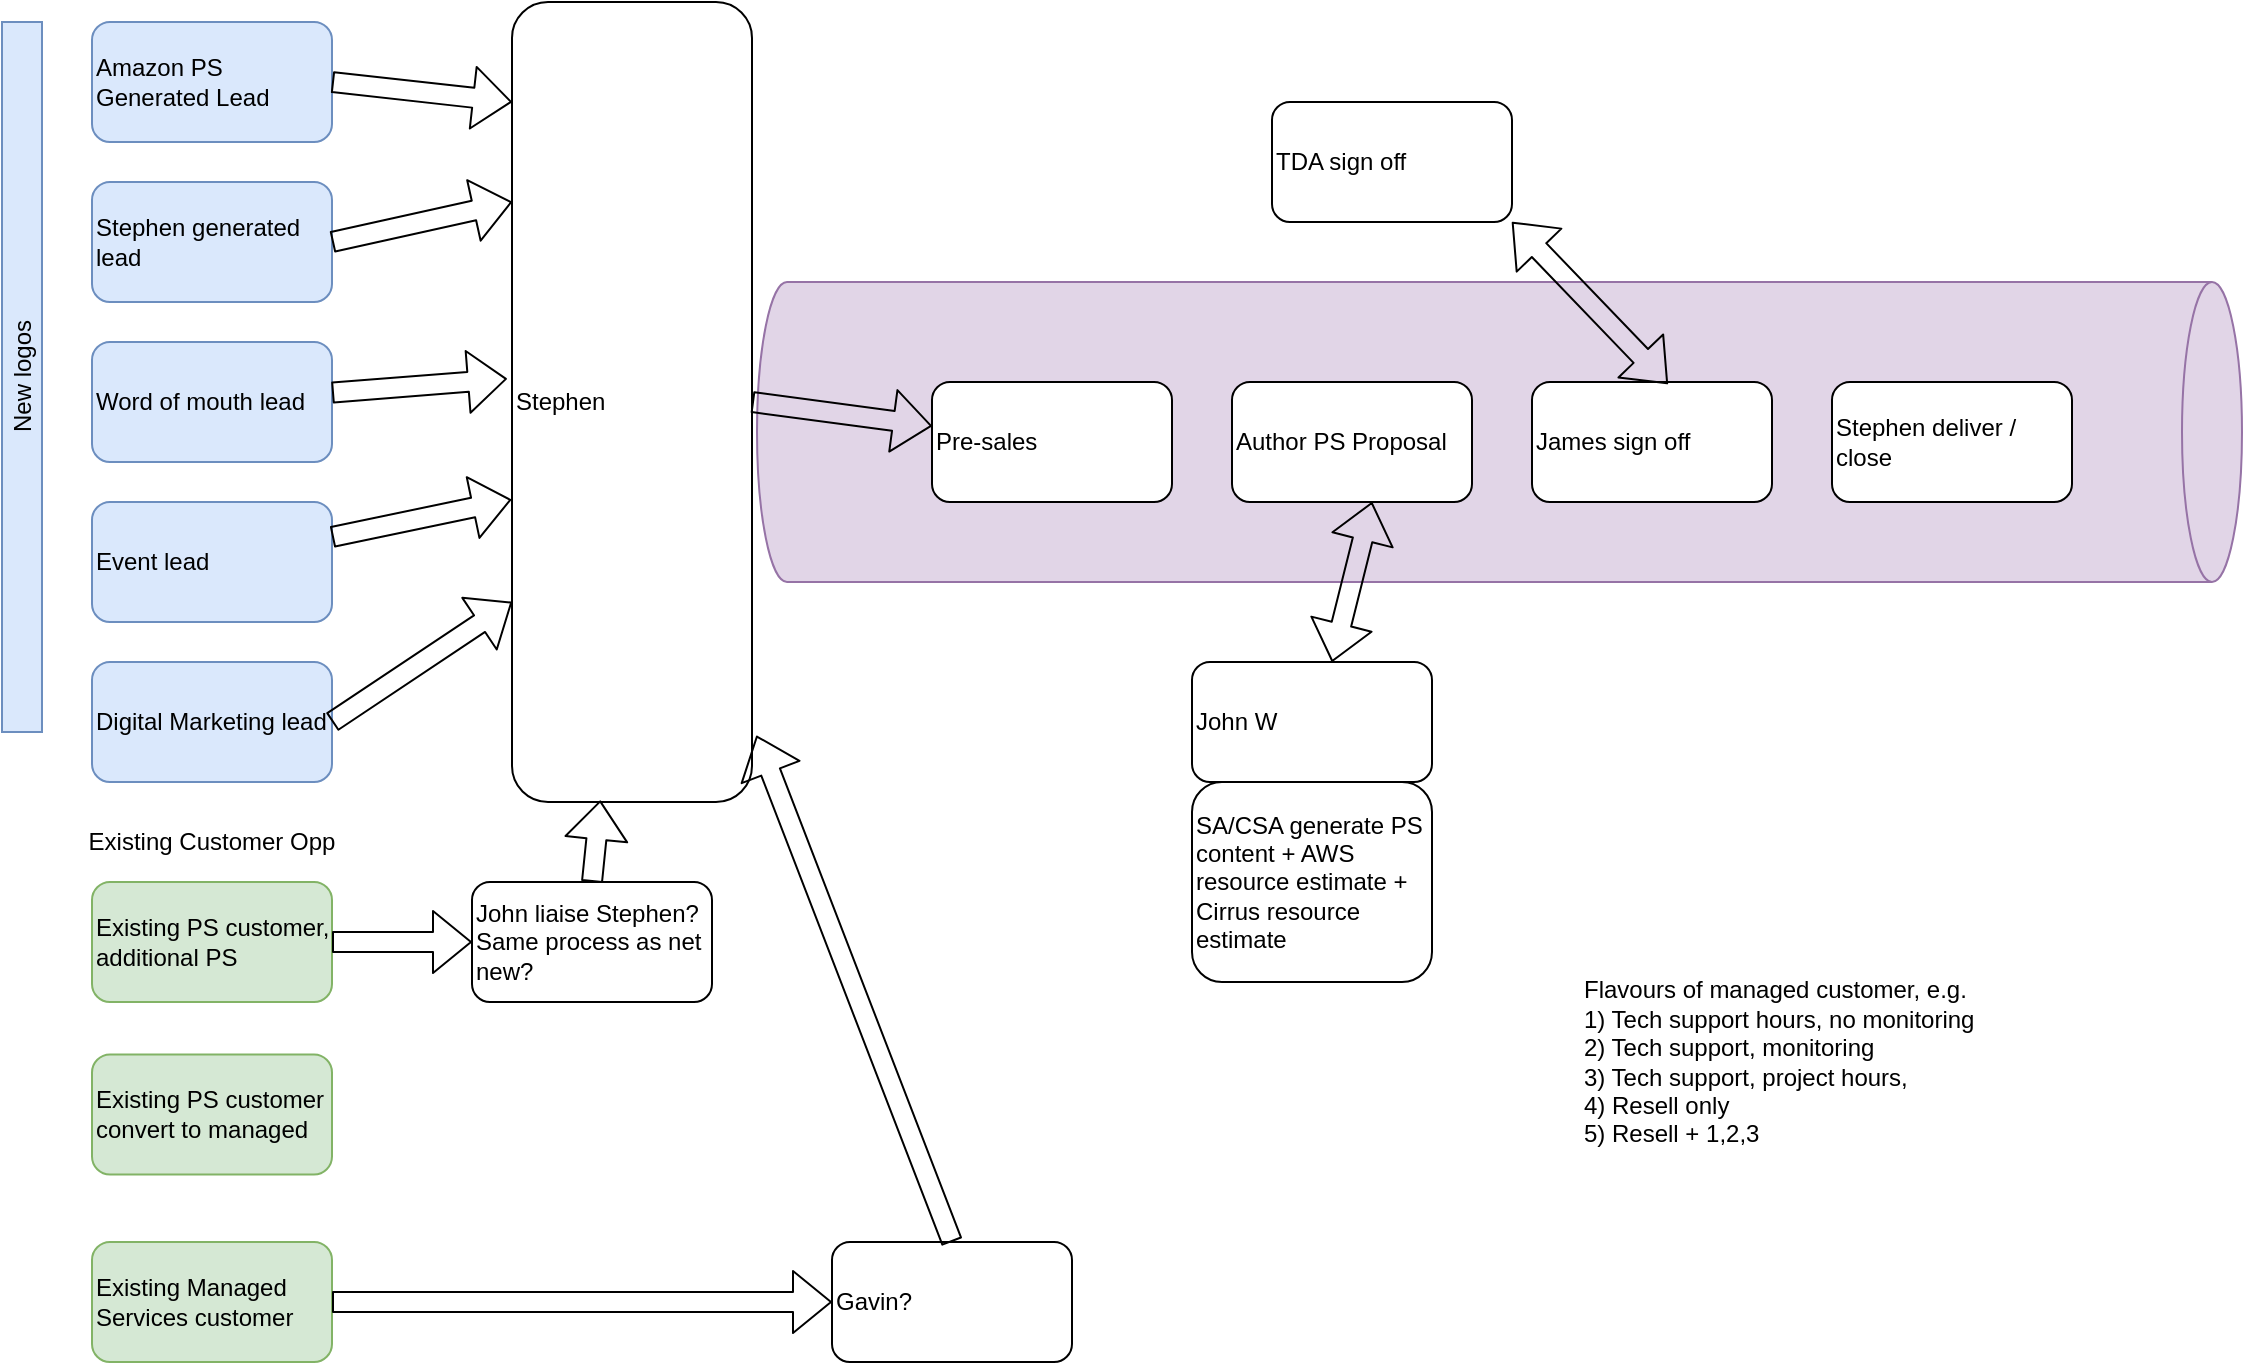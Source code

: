 <mxfile version="14.0.4" type="github" pages="2">
  <diagram id="ho1QO2U8nEk5dNVwzTMI" name="Sales Funnel">
    <mxGraphModel dx="1209" dy="675" grid="1" gridSize="10" guides="1" tooltips="1" connect="1" arrows="1" fold="1" page="1" pageScale="1" pageWidth="1169" pageHeight="827" math="0" shadow="0">
      <root>
        <mxCell id="0" />
        <mxCell id="1" parent="0" />
        <mxCell id="8zEjN8LGxmkn5kDTla0N-18" value="" style="shape=cylinder3;whiteSpace=wrap;html=1;boundedLbl=1;backgroundOutline=1;size=15;rotation=90;fillColor=#e1d5e7;strokeColor=#9673a6;" vertex="1" parent="1">
          <mxGeometry x="708.75" y="-66.25" width="150" height="742.5" as="geometry" />
        </mxCell>
        <mxCell id="KgLcx0yHhYFfOFIcbzr5-1" value="Amazon PS Generated Lead" style="rounded=1;whiteSpace=wrap;html=1;align=left;fillColor=#dae8fc;strokeColor=#6c8ebf;" vertex="1" parent="1">
          <mxGeometry x="80" y="100" width="120" height="60" as="geometry" />
        </mxCell>
        <mxCell id="KgLcx0yHhYFfOFIcbzr5-2" value="Stephen generated lead" style="rounded=1;whiteSpace=wrap;html=1;align=left;fillColor=#dae8fc;strokeColor=#6c8ebf;" vertex="1" parent="1">
          <mxGeometry x="80" y="180" width="120" height="60" as="geometry" />
        </mxCell>
        <mxCell id="KgLcx0yHhYFfOFIcbzr5-4" value="New logos" style="text;html=1;strokeColor=#6c8ebf;fillColor=#dae8fc;align=center;verticalAlign=middle;whiteSpace=wrap;rounded=0;rotation=-90;" vertex="1" parent="1">
          <mxGeometry x="-132.5" y="267.5" width="355" height="20" as="geometry" />
        </mxCell>
        <mxCell id="KgLcx0yHhYFfOFIcbzr5-5" value="Word of mouth lead" style="rounded=1;whiteSpace=wrap;html=1;align=left;fillColor=#dae8fc;strokeColor=#6c8ebf;" vertex="1" parent="1">
          <mxGeometry x="80" y="260" width="120" height="60" as="geometry" />
        </mxCell>
        <mxCell id="KgLcx0yHhYFfOFIcbzr5-6" value="Event lead" style="rounded=1;whiteSpace=wrap;html=1;align=left;fillColor=#dae8fc;strokeColor=#6c8ebf;" vertex="1" parent="1">
          <mxGeometry x="80" y="340" width="120" height="60" as="geometry" />
        </mxCell>
        <mxCell id="KgLcx0yHhYFfOFIcbzr5-7" value="Digital Marketing lead" style="rounded=1;whiteSpace=wrap;html=1;align=left;fillColor=#dae8fc;strokeColor=#6c8ebf;" vertex="1" parent="1">
          <mxGeometry x="80" y="420" width="120" height="60" as="geometry" />
        </mxCell>
        <mxCell id="KgLcx0yHhYFfOFIcbzr5-9" value="Stephen" style="rounded=1;whiteSpace=wrap;html=1;align=left;" vertex="1" parent="1">
          <mxGeometry x="290" y="90" width="120" height="400" as="geometry" />
        </mxCell>
        <mxCell id="KgLcx0yHhYFfOFIcbzr5-10" value="Existing Managed Services customer" style="rounded=1;whiteSpace=wrap;html=1;align=left;fillColor=#d5e8d4;strokeColor=#82b366;" vertex="1" parent="1">
          <mxGeometry x="80" y="710" width="120" height="60" as="geometry" />
        </mxCell>
        <mxCell id="KgLcx0yHhYFfOFIcbzr5-11" value="Existing Customer Opp" style="text;html=1;strokeColor=none;fillColor=none;align=center;verticalAlign=middle;whiteSpace=wrap;rounded=0;" vertex="1" parent="1">
          <mxGeometry x="60" y="500" width="160" height="20" as="geometry" />
        </mxCell>
        <mxCell id="KgLcx0yHhYFfOFIcbzr5-12" value="Existing PS customer, additional PS" style="rounded=1;whiteSpace=wrap;html=1;align=left;fillColor=#d5e8d4;strokeColor=#82b366;" vertex="1" parent="1">
          <mxGeometry x="80" y="530" width="120" height="60" as="geometry" />
        </mxCell>
        <mxCell id="KgLcx0yHhYFfOFIcbzr5-13" value="Pre-sales" style="rounded=1;whiteSpace=wrap;html=1;align=left;" vertex="1" parent="1">
          <mxGeometry x="500" y="280" width="120" height="60" as="geometry" />
        </mxCell>
        <mxCell id="KgLcx0yHhYFfOFIcbzr5-14" value="Author PS Proposal" style="rounded=1;whiteSpace=wrap;html=1;align=left;" vertex="1" parent="1">
          <mxGeometry x="650" y="280" width="120" height="60" as="geometry" />
        </mxCell>
        <mxCell id="8zEjN8LGxmkn5kDTla0N-1" value="John W" style="rounded=1;whiteSpace=wrap;html=1;align=left;" vertex="1" parent="1">
          <mxGeometry x="630" y="420" width="120" height="60" as="geometry" />
        </mxCell>
        <mxCell id="8zEjN8LGxmkn5kDTla0N-2" value="James sign off" style="rounded=1;whiteSpace=wrap;html=1;align=left;" vertex="1" parent="1">
          <mxGeometry x="800" y="280" width="120" height="60" as="geometry" />
        </mxCell>
        <mxCell id="8zEjN8LGxmkn5kDTla0N-3" value="" style="shape=flexArrow;endArrow=classic;html=1;exitX=1;exitY=0.5;exitDx=0;exitDy=0;entryX=0;entryY=0.5;entryDx=0;entryDy=0;" edge="1" parent="1" source="KgLcx0yHhYFfOFIcbzr5-10" target="8zEjN8LGxmkn5kDTla0N-9">
          <mxGeometry width="50" height="50" relative="1" as="geometry">
            <mxPoint x="620" y="510" as="sourcePoint" />
            <mxPoint x="670" y="460" as="targetPoint" />
          </mxGeometry>
        </mxCell>
        <mxCell id="8zEjN8LGxmkn5kDTla0N-4" value="" style="shape=flexArrow;endArrow=classic;html=1;exitX=1;exitY=0.5;exitDx=0;exitDy=0;" edge="1" parent="1" source="KgLcx0yHhYFfOFIcbzr5-12">
          <mxGeometry width="50" height="50" relative="1" as="geometry">
            <mxPoint x="210" y="580" as="sourcePoint" />
            <mxPoint x="270" y="560" as="targetPoint" />
          </mxGeometry>
        </mxCell>
        <mxCell id="8zEjN8LGxmkn5kDTla0N-5" value="" style="shape=flexArrow;endArrow=classic;html=1;exitX=1;exitY=0.5;exitDx=0;exitDy=0;entryX=0;entryY=0.75;entryDx=0;entryDy=0;" edge="1" parent="1" target="KgLcx0yHhYFfOFIcbzr5-9">
          <mxGeometry width="50" height="50" relative="1" as="geometry">
            <mxPoint x="200" y="450" as="sourcePoint" />
            <mxPoint x="350" y="220" as="targetPoint" />
          </mxGeometry>
        </mxCell>
        <mxCell id="8zEjN8LGxmkn5kDTla0N-6" value="Stephen deliver / close" style="rounded=1;whiteSpace=wrap;html=1;align=left;" vertex="1" parent="1">
          <mxGeometry x="950" y="280" width="120" height="60" as="geometry" />
        </mxCell>
        <mxCell id="8zEjN8LGxmkn5kDTla0N-7" value="" style="shape=flexArrow;endArrow=classic;html=1;entryX=-0.003;entryY=0.622;entryDx=0;entryDy=0;entryPerimeter=0;" edge="1" parent="1" source="KgLcx0yHhYFfOFIcbzr5-6" target="KgLcx0yHhYFfOFIcbzr5-9">
          <mxGeometry width="50" height="50" relative="1" as="geometry">
            <mxPoint x="210" y="460" as="sourcePoint" />
            <mxPoint x="300" y="350" as="targetPoint" />
          </mxGeometry>
        </mxCell>
        <mxCell id="8zEjN8LGxmkn5kDTla0N-8" value="" style="shape=flexArrow;endArrow=classic;html=1;entryX=-0.021;entryY=0.471;entryDx=0;entryDy=0;entryPerimeter=0;" edge="1" parent="1" source="KgLcx0yHhYFfOFIcbzr5-5" target="KgLcx0yHhYFfOFIcbzr5-9">
          <mxGeometry width="50" height="50" relative="1" as="geometry">
            <mxPoint x="210" y="350" as="sourcePoint" />
            <mxPoint x="290" y="290" as="targetPoint" />
          </mxGeometry>
        </mxCell>
        <mxCell id="8zEjN8LGxmkn5kDTla0N-9" value="Gavin?" style="rounded=1;whiteSpace=wrap;html=1;align=left;" vertex="1" parent="1">
          <mxGeometry x="450" y="710" width="120" height="60" as="geometry" />
        </mxCell>
        <mxCell id="8zEjN8LGxmkn5kDTla0N-10" value="" style="shape=flexArrow;endArrow=classic;html=1;exitX=0.5;exitY=0;exitDx=0;exitDy=0;entryX=0.368;entryY=0.998;entryDx=0;entryDy=0;entryPerimeter=0;" edge="1" parent="1" source="8zEjN8LGxmkn5kDTla0N-11" target="KgLcx0yHhYFfOFIcbzr5-9">
          <mxGeometry width="50" height="50" relative="1" as="geometry">
            <mxPoint x="620" y="420" as="sourcePoint" />
            <mxPoint x="670" y="370" as="targetPoint" />
          </mxGeometry>
        </mxCell>
        <mxCell id="8zEjN8LGxmkn5kDTla0N-11" value="John liaise Stephen?Same process as net new?" style="rounded=1;whiteSpace=wrap;html=1;align=left;" vertex="1" parent="1">
          <mxGeometry x="270" y="530" width="120" height="60" as="geometry" />
        </mxCell>
        <mxCell id="8zEjN8LGxmkn5kDTla0N-12" value="" style="shape=flexArrow;endArrow=classic;html=1;exitX=0.5;exitY=0;exitDx=0;exitDy=0;entryX=1.019;entryY=0.917;entryDx=0;entryDy=0;entryPerimeter=0;" edge="1" parent="1" source="8zEjN8LGxmkn5kDTla0N-9" target="KgLcx0yHhYFfOFIcbzr5-9">
          <mxGeometry width="50" height="50" relative="1" as="geometry">
            <mxPoint x="390" y="610" as="sourcePoint" />
            <mxPoint x="391.04" y="489.1" as="targetPoint" />
          </mxGeometry>
        </mxCell>
        <mxCell id="8zEjN8LGxmkn5kDTla0N-13" value="" style="shape=flexArrow;endArrow=classic;html=1;entryX=0;entryY=0.25;entryDx=0;entryDy=0;exitX=1;exitY=0.5;exitDx=0;exitDy=0;" edge="1" parent="1" source="KgLcx0yHhYFfOFIcbzr5-2" target="KgLcx0yHhYFfOFIcbzr5-9">
          <mxGeometry width="50" height="50" relative="1" as="geometry">
            <mxPoint x="210" y="290" as="sourcePoint" />
            <mxPoint x="300" y="275" as="targetPoint" />
          </mxGeometry>
        </mxCell>
        <mxCell id="8zEjN8LGxmkn5kDTla0N-14" value="TDA sign off" style="rounded=1;whiteSpace=wrap;html=1;align=left;" vertex="1" parent="1">
          <mxGeometry x="670" y="140" width="120" height="60" as="geometry" />
        </mxCell>
        <mxCell id="8zEjN8LGxmkn5kDTla0N-16" value="" style="shape=flexArrow;endArrow=classic;html=1;exitX=1;exitY=0.5;exitDx=0;exitDy=0;" edge="1" parent="1" source="KgLcx0yHhYFfOFIcbzr5-1">
          <mxGeometry width="50" height="50" relative="1" as="geometry">
            <mxPoint x="210" y="220" as="sourcePoint" />
            <mxPoint x="290" y="140" as="targetPoint" />
          </mxGeometry>
        </mxCell>
        <mxCell id="8zEjN8LGxmkn5kDTla0N-17" value="" style="shape=flexArrow;endArrow=classic;html=1;exitX=1;exitY=0.5;exitDx=0;exitDy=0;" edge="1" parent="1" source="KgLcx0yHhYFfOFIcbzr5-9" target="KgLcx0yHhYFfOFIcbzr5-13">
          <mxGeometry width="50" height="50" relative="1" as="geometry">
            <mxPoint x="210" y="295.281" as="sourcePoint" />
            <mxPoint x="297.48" y="288.4" as="targetPoint" />
          </mxGeometry>
        </mxCell>
        <mxCell id="8zEjN8LGxmkn5kDTla0N-19" value="Existing PS customer convert to managed" style="rounded=1;whiteSpace=wrap;html=1;align=left;fillColor=#d5e8d4;strokeColor=#82b366;" vertex="1" parent="1">
          <mxGeometry x="80" y="616.25" width="120" height="60" as="geometry" />
        </mxCell>
        <mxCell id="8zEjN8LGxmkn5kDTla0N-20" value="Flavours of managed customer, e.g.&lt;br&gt;1) Tech support hours, no monitoring&lt;br&gt;2) Tech support, monitoring&lt;br&gt;3) Tech support, project hours,&amp;nbsp;&lt;br&gt;4) Resell only&lt;br&gt;5) Resell + 1,2,3" style="text;html=1;strokeColor=none;fillColor=none;align=left;verticalAlign=middle;whiteSpace=wrap;rounded=0;" vertex="1" parent="1">
          <mxGeometry x="823.75" y="610" width="246.25" height="20" as="geometry" />
        </mxCell>
        <mxCell id="8zEjN8LGxmkn5kDTla0N-21" value="" style="shape=flexArrow;endArrow=classic;startArrow=classic;html=1;exitX=0.566;exitY=0.017;exitDx=0;exitDy=0;entryX=1;entryY=1;entryDx=0;entryDy=0;exitPerimeter=0;" edge="1" parent="1" source="8zEjN8LGxmkn5kDTla0N-2" target="8zEjN8LGxmkn5kDTla0N-14">
          <mxGeometry width="50" height="50" relative="1" as="geometry">
            <mxPoint x="685" y="260" as="sourcePoint" />
            <mxPoint x="735" y="210" as="targetPoint" />
          </mxGeometry>
        </mxCell>
        <mxCell id="8zEjN8LGxmkn5kDTla0N-22" value="" style="shape=flexArrow;endArrow=classic;startArrow=classic;html=1;exitX=0.75;exitY=0;exitDx=0;exitDy=0;entryX=0.75;entryY=1;entryDx=0;entryDy=0;" edge="1" parent="1">
          <mxGeometry width="50" height="50" relative="1" as="geometry">
            <mxPoint x="700" y="420" as="sourcePoint" />
            <mxPoint x="720" y="340" as="targetPoint" />
          </mxGeometry>
        </mxCell>
        <mxCell id="8zEjN8LGxmkn5kDTla0N-23" value="SA/CSA generate PS content + AWS resource estimate + Cirrus resource estimate" style="rounded=1;whiteSpace=wrap;html=1;align=left;" vertex="1" parent="1">
          <mxGeometry x="630" y="480" width="120" height="100" as="geometry" />
        </mxCell>
      </root>
    </mxGraphModel>
  </diagram>
  <diagram id="932f-S1QaRRjzjCXm46r" name="Page-2">
    <mxGraphModel dx="1209" dy="675" grid="1" gridSize="10" guides="1" tooltips="1" connect="1" arrows="1" fold="1" page="1" pageScale="1" pageWidth="1169" pageHeight="827" math="0" shadow="0">
      <root>
        <mxCell id="ET1MKJ4apy0ET9dkxIQE-0" />
        <mxCell id="ET1MKJ4apy0ET9dkxIQE-1" parent="ET1MKJ4apy0ET9dkxIQE-0" />
      </root>
    </mxGraphModel>
  </diagram>
</mxfile>
